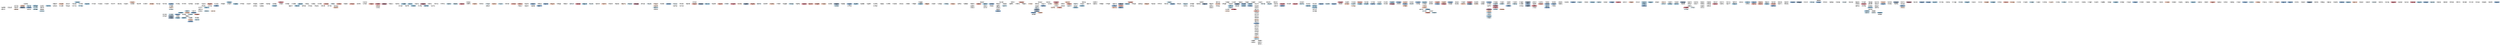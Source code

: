 digraph G {
	size=20
	1172598575257346049 [color="#F8F8F8" style=filled]
	1172830081221386246 [color="#4393C3" style=filled]
	1172620541330518016 [color="#F4A582" style=filled]
	1172598898285658113 [color="#4393C3" style=filled]
	1172609494121164801 [color="#B2172B" style=filled]
	1172600667111874560 [color="#F8F8F8" style=filled]
	1172626737836056578 [color="#F8F8F8" style=filled]
	1172617049488510976 [color="#F8F8F8" style=filled]
	1172649558385389568 [color="#F8F8F8" style=filled]
	1172598883383480321 [color="#F8F8F8" style=filled]
	1172603767205715968 [color="#F8F8F8" style=filled]
	1172599240599711744 [color="#F8F8F8" style=filled]
	1172624055108653056 [color="#D6604D" style=filled]
	1172599615016730624 [color="#F8F8F8" style=filled]
	1172598773152997376 [color="#F8F8F8" style=filled]
	1172612427533443072 [color="#B2172B" style=filled]
	1172645571477196800 [color="#F4A582" style=filled]
	1172599916411150338 [color="#F8F8F8" style=filled]
	1172602264994889729 [color="#F8F8F8" style=filled]
	1172636977302163456 [color="#D6604D" style=filled]
	1172650283832229888 [color="#92C5DF" style=filled]
	1172599948447289344 [color="#F8F8F8" style=filled]
	1172598990711480320 [color="#F8F8F8" style=filled]
	1172604489855053824 [color="#F8F8F8" style=filled]
	1172611041806540800 [color="#F8F8F8" style=filled]
	1172598885937815558 [color="#F8F8F8" style=filled]
	1172614985635303426 [color="#F8F8F8" style=filled]
	1172684038550589440 [color="#F8F8F8" style=filled]
	1172618785678921734 [color="#F8F8F8" style=filled]
	1172599512185094145 [color="#F8F8F8" style=filled]
	1172599709615177730 [color="#F8F8F8" style=filled]
	1172608140531159040 [color="#F8F8F8" style=filled]
	1172725252385689600 [color="#B2172B" style=filled]
	1172614335589474304 [color="#F8F8F8" style=filled]
	1172716401628311552 [color="#F8F8F8" style=filled]
	1172694437006176256 [color="#D6604D" style=filled]
	1172691628005314560 [color="#F8F8F8" style=filled]
	1172617131193708546 [color="#F8F8F8" style=filled]
	1172876683801579520 [color="#F8F8F8" style=filled]
	1172702687906807808 [color="#F8F8F8" style=filled]
	1172854654499205120 [color="#4393C3" style=filled]
	1172720288703885313 [color="#2166AC" style=filled]
	1173068680848138240 [color="#F4A582" style=filled]
	1172760754329718784 [color="#F8F8F8" style=filled]
	1172811986041802752 [color="#2166AC" style=filled]
	1172853277580496896 [color="#4393C3" style=filled]
	1172698526230487041 [color="#F8F8F8" style=filled]
	1172600025341399040 [color="#D6604D" style=filled]
	1172852065862922240 [color="#F4A582" style=filled]
	1172693428087353344 [color="#2166AC" style=filled]
	1172693798436188160 [color="#F8F8F8" style=filled]
	1172744581223342080 [color="#F8F8F8" style=filled]
	1172916224055029770 [color="#B2172B" style=filled]
	1173056415750975489 [color="#F8F8F8" style=filled]
	1172777833749520384 [color="#F8F8F8" style=filled]
	1172789772387045376 [color="#2166AC" style=filled]
	1172790302375055360 [color="#F8F8F8" style=filled]
	1172717963251609601 [color="#F8F8F8" style=filled]
	1172732438591594497 [color="#F8F8F8" style=filled]
	1172743073769480192 [color="#F8F8F8" style=filled]
	1172747546885857281 [color="#F8F8F8" style=filled]
	1172938136504193024 [color="#053061" style=filled]
	1173540425841311744 [color="#F8F8F8" style=filled]
	1173161531997118465 [color="#F8F8F8" style=filled]
	1172831293488467968 [color="#F8F8F8" style=filled]
	1172690867414392832 [color="#F8F8F8" style=filled]
	1172692308158029825 [color="#F8F8F8" style=filled]
	1172694066141597696 [color="#F8F8F8" style=filled]
	1172701688949403649 [color="#2166AC" style=filled]
	1172708108633874432 [color="#92C5DF" style=filled]
	1172714455874056193 [color="#F8F8F8" style=filled]
	1172720254767833088 [color="#4393C3" style=filled]
	1172722525400420352 [color="#92C5DF" style=filled]
	1172732897318625280 [color="#F8F8F8" style=filled]
	1172747750863253505 [color="#2166AC" style=filled]
	1172813707979710465 [color="#B2172B" style=filled]
	1172883977281187840 [color="#F8F8F8" style=filled]
	1172900683508592640 [color="#F4A582" style=filled]
	1172902778773082112 [color="#F8F8F8" style=filled]
	1173026884214546432 [color="#4393C3" style=filled]
	1173073238806663170 [color="#4393C3" style=filled]
	1173244207538065410 [color="#F8F8F8" style=filled]
	1172696707680751621 [color="#FDDBC7" style=filled]
	1172739736005500931 [color="#F8F8F8" style=filled]
	1172808512843345920 [color="#F8F8F8" style=filled]
	1172842117300805633 [color="#053061" style=filled]
	1172763626069004289 [color="#F8F8F8" style=filled]
	1172882815211495425 [color="#F8F8F8" style=filled]
	1172906328022507521 [color="#F8F8F8" style=filled]
	1172889185964953600 [color="#F8F8F8" style=filled]
	1172694327816065024 [color="#F8F8F8" style=filled]
	1172758804871700480 [color="#F8F8F8" style=filled]
	1172807457170763776 [color="#F8F8F8" style=filled]
	1172859500979617793 [color="#F8F8F8" style=filled]
	1172862797048438784 [color="#F8F8F8" style=filled]
	1172870819892072450 [color="#4393C3" style=filled]
	1172884952431640576 [color="#2166AC" style=filled]
	1172948353489018885 [color="#F4A582" style=filled]
	1172955241765068801 [color="#D1E5F0" style=filled]
	1172966961048903680 [color="#F8F8F8" style=filled]
	1172969960706052096 [color="#F8F8F8" style=filled]
	1172692698840649729 [color="#F8F8F8" style=filled]
	1172693174361309185 [color="#2166AC" style=filled]
	1172694147855261696 [color="#053061" style=filled]
	1172747744873779200 [color="#F8F8F8" style=filled]
	1172779441220673537 [color="#92C5DF" style=filled]
	1172788012511633408 [color="#2166AC" style=filled]
	1172791794544734208 [color="#F8F8F8" style=filled]
	1172856049356943361 [color="#F8F8F8" style=filled]
	1172870954504130565 [color="#F8F8F8" style=filled]
	1172887575880585217 [color="#D1E5F0" style=filled]
	1172953377472483329 [color="#F8F8F8" style=filled]
	1173055250653241346 [color="#F8F8F8" style=filled]
	1172706100669337600 [color="#F8F8F8" style=filled]
	1172793550586535936 [color="#F8F8F8" style=filled]
	1173518705277489152 [color="#F8F8F8" style=filled]
	1172722346664161280 [color="#F4A582" style=filled]
	1172808690216427520 [color="#F8F8F8" style=filled]
	1172820719765377024 [color="#053061" style=filled]
	1172790043297140737 [color="#F8F8F8" style=filled]
	1172693008774508544 [color="#67001F" style=filled]
	1172694618216910848 [color="#F8F8F8" style=filled]
	1172696383423483904 [color="#2166AC" style=filled]
	1172697301283983361 [color="#2166AC" style=filled]
	1172698406789074944 [color="#4393C3" style=filled]
	1172700774847143936 [color="#F8F8F8" style=filled]
	1172700865091620865 [color="#F8F8F8" style=filled]
	1172701116108353538 [color="#F8F8F8" style=filled]
	1172702103724351488 [color="#D1E5F0" style=filled]
	1172702935689519104 [color="#4393C3" style=filled]
	1172703672561786881 [color="#F8F8F8" style=filled]
	1172704377817182208 [color="#F8F8F8" style=filled]
	1172706396598652930 [color="#F4A582" style=filled]
	1172706749532581893 [color="#4393C3" style=filled]
	1172709240793780226 [color="#F8F8F8" style=filled]
	1172709961601884160 [color="#D6604D" style=filled]
	1172710078840856576 [color="#F4A582" style=filled]
	1172710128447102976 [color="#F8F8F8" style=filled]
	1172710253168750592 [color="#F8F8F8" style=filled]
	1172713088975552512 [color="#92C5DF" style=filled]
	1172713378340573184 [color="#F8F8F8" style=filled]
	1172713849277026305 [color="#F8F8F8" style=filled]
	1172716666641420289 [color="#FDDBC7" style=filled]
	1172719819671519233 [color="#F8F8F8" style=filled]
	1172722192993476610 [color="#92C5DF" style=filled]
	1172724127024713728 [color="#F8F8F8" style=filled]
	1172726038171807744 [color="#F8F8F8" style=filled]
	1172726970486013953 [color="#F8F8F8" style=filled]
	1172727008553574400 [color="#F8F8F8" style=filled]
	1172730685817098241 [color="#F8F8F8" style=filled]
	1172734295539994625 [color="#F8F8F8" style=filled]
	1172734482312355841 [color="#F8F8F8" style=filled]
	1172735129925627905 [color="#4393C3" style=filled]
	1172739709430358016 [color="#F8F8F8" style=filled]
	1172740168576618496 [color="#F8F8F8" style=filled]
	1172740207025823744 [color="#2166AC" style=filled]
	1172740280971345920 [color="#F8F8F8" style=filled]
	1172740346561945601 [color="#F8F8F8" style=filled]
	1172740452975431681 [color="#F8F8F8" style=filled]
	1172740656718057473 [color="#F8F8F8" style=filled]
	1172741317484564481 [color="#F4A582" style=filled]
	1172745612262952960 [color="#F8F8F8" style=filled]
	1172747368661434368 [color="#F8F8F8" style=filled]
	1172753651984736256 [color="#F8F8F8" style=filled]
	1172754756131020801 [color="#4393C3" style=filled]
	1172756829346115584 [color="#F8F8F8" style=filled]
	1172759085244006401 [color="#F8F8F8" style=filled]
	1172760683680870400 [color="#D6604D" style=filled]
	1172763630749638657 [color="#F8F8F8" style=filled]
	1172764479005720577 [color="#F8F8F8" style=filled]
	1172769529518145536 [color="#F8F8F8" style=filled]
	1172771148435615744 [color="#F8F8F8" style=filled]
	1172771794786426880 [color="#2166AC" style=filled]
	1172772130410442754 [color="#92C5DF" style=filled]
	1172772203496005633 [color="#F4A582" style=filled]
	1172774702856773636 [color="#F8F8F8" style=filled]
	1172775484720943104 [color="#F8F8F8" style=filled]
	1172782366466568193 [color="#FDDBC7" style=filled]
	1172783010351108097 [color="#2166AC" style=filled]
	1172785807503101953 [color="#2166AC" style=filled]
	1172791061749493761 [color="#F8F8F8" style=filled]
	1172793161535709184 [color="#F8F8F8" style=filled]
	1172793632190894082 [color="#053061" style=filled]
	1172796421482909696 [color="#F8F8F8" style=filled]
	1172799089345466368 [color="#F8F8F8" style=filled]
	1172805395657756672 [color="#F8F8F8" style=filled]
	1172812254862905344 [color="#F8F8F8" style=filled]
	1172814847492448256 [color="#2166AC" style=filled]
	1172834546322169856 [color="#4393C3" style=filled]
	1172838754647728134 [color="#F4A582" style=filled]
	1172846258018537472 [color="#F8F8F8" style=filled]
	1172852788906344449 [color="#F8F8F8" style=filled]
	1172854738339139584 [color="#D1E5F0" style=filled]
	1172854976491806723 [color="#F8F8F8" style=filled]
	1172864773173796865 [color="#F8F8F8" style=filled]
	1172865582229872640 [color="#B2172B" style=filled]
	1172866828915396609 [color="#F8F8F8" style=filled]
	1172866847764615168 [color="#F8F8F8" style=filled]
	1172870222719725569 [color="#B2172B" style=filled]
	1172875835164041218 [color="#4393C3" style=filled]
	1172884084223336448 [color="#2166AC" style=filled]
	1172888854241693696 [color="#92C5DF" style=filled]
	1172888905319886848 [color="#F8F8F8" style=filled]
	1172889936497958913 [color="#F8F8F8" style=filled]
	1172900919748395008 [color="#F8F8F8" style=filled]
	1172904749970014208 [color="#F8F8F8" style=filled]
	1172905461089259521 [color="#F8F8F8" style=filled]
	1172911807146708992 [color="#F8F8F8" style=filled]
	1172914287691653120 [color="#F8F8F8" style=filled]
	1172928398655741955 [color="#F8F8F8" style=filled]
	1172935123009974277 [color="#F8F8F8" style=filled]
	1172938648003604480 [color="#2166AC" style=filled]
	1172753200807587844 [color="#B2172B" style=filled]
	1172881139129888768 [color="#F8F8F8" style=filled]
	1172693496144248834 [color="#F8F8F8" style=filled]
	1172695354871033857 [color="#92C5DF" style=filled]
	1172791064312389632 [color="#F8F8F8" style=filled]
	1172799784391860224 [color="#2166AC" style=filled]
	1172885607649107968 [color="#F8F8F8" style=filled]
	1172670993778843652 [color="#053061" style=filled]
	1172822601305137152 [color="#4393C3" style=filled]
	1172977778695688193 [color="#F8F8F8" style=filled]
	1173321583424868353 [color="#F8F8F8" style=filled]
	1172629035903541249 [color="#F8F8F8" style=filled]
	1172705743159681024 [color="#F4A582" style=filled]
	1172697131527766017 [color="#F8F8F8" style=filled]
	1172709661734313985 [color="#F8F8F8" style=filled]
	1172712019079749632 [color="#F8F8F8" style=filled]
	1172731521389727745 [color="#4393C3" style=filled]
	1172721718445715457 [color="#F8F8F8" style=filled]
	1172743727334346752 [color="#F8F8F8" style=filled]
	1172777458485137409 [color="#F8F8F8" style=filled]
	1172917803701211140 [color="#F8F8F8" style=filled]
	1172896308870426626 [color="#F8F8F8" style=filled]
	1172810353765421057 [color="#F8F8F8" style=filled]
	1172818644222525440 [color="#F8F8F8" style=filled]
	1172869228724129792 [color="#F8F8F8" style=filled]
	1172882743492874240 [color="#F8F8F8" style=filled]
	1172938928908898310 [color="#F4A582" style=filled]
	1173947168106766342 [color="#F8F8F8" style=filled]
	1174312240176144384 [color="#F8F8F8" style=filled]
	1173278302297034752 [color="#2166AC" style=filled]
	1172708011426684933 [color="#F8F8F8" style=filled]
	1172927701272989702 [color="#F8F8F8" style=filled]
	1172696202447675393 [color="#F8F8F8" style=filled]
	1173351148880683008 [color="#F8F8F8" style=filled]
	1174101555311775745 [color="#F8F8F8" style=filled]
	1172831970012946433 [color="#F4A582" style=filled]
	1172612049366593541 [color="#F8F8F8" style=filled]
	1173069626969923584 [color="#FDDBC7" style=filled]
	1173073380905369601 [color="#F8F8F8" style=filled]
	1172787967234052096 [color="#F8F8F8" style=filled]
	1172606821611311104 [color="#F8F8F8" style=filled]
	1173150277022568448 [color="#F8F8F8" style=filled]
	1172891109292310529 [color="#2166AC" style=filled]
	1172693619385389057 [color="#2166AC" style=filled]
	1173002621877014528 [color="#F4A582" style=filled]
	1172694912342478848 [color="#F8F8F8" style=filled]
	1172720796789334016 [color="#053061" style=filled]
	1172630994580623362 [color="#4393C3" style=filled]
	1172710289566920707 [color="#F8F8F8" style=filled]
	1172756076976070656 [color="#4393C3" style=filled]
	1172882089026322433 [color="#F8F8F8" style=filled]
	1173270178303545344 [color="#F8F8F8" style=filled]
	1172974536301666304 [color="#F8F8F8" style=filled]
	1173721143401824256 [color="#F8F8F8" style=filled]
	1172901191476551681 [color="#92C5DF" style=filled]
	1172646631079960576 [color="#2166AC" style=filled]
	1173180424950034432 [color="#F8F8F8" style=filled]
	1172731468952625152 [color="#2166AC" style=filled]
	1172780174275792896 [color="#92C5DF" style=filled]
	1172735652468842496 [color="#F8F8F8" style=filled]
	1172770692409872385 [color="#F8F8F8" style=filled]
	1173245167735844865 [color="#D6604D" style=filled]
	1173874886562988032 [color="#F8F8F8" style=filled]
	1172672552293945344 [color="#4393C3" style=filled]
	1172606379183542273 [color="#D6604D" style=filled]
	1172696592865988609 [color="#F4A582" style=filled]
	1172719883622256642 [color="#F8F8F8" style=filled]
	1172700094010781697 [color="#F8F8F8" style=filled]
	1172713922161467393 [color="#F8F8F8" style=filled]
	1172837015835967488 [color="#2166AC" style=filled]
	1172948488134332416 [color="#F8F8F8" style=filled]
	1172660365613764608 [color="#92C5DF" style=filled]
	1172815815307141124 [color="#F8F8F8" style=filled]
	1172599636822908928 [color="#D6604D" style=filled]
	1172737678762106881 [color="#F8F8F8" style=filled]
	1172840989662285824 [color="#F8F8F8" style=filled]
	1172850106883870720 [color="#F8F8F8" style=filled]
	1172875806088945664 [color="#4393C3" style=filled]
	1172749919133716480 [color="#F8F8F8" style=filled]
	1173184047201341441 [color="#92C5DF" style=filled]
	1172729154048888832 [color="#D6604D" style=filled]
	1172841636642086912 [color="#F8F8F8" style=filled]
	1172716905246941184 [color="#2166AC" style=filled]
	1172722293249888256 [color="#F8F8F8" style=filled]
	1172693664407195648 [color="#2166AC" style=filled]
	1172792138683301888 [color="#F4A582" style=filled]
	1172887097935630336 [color="#F8F8F8" style=filled]
	1172798154963660800 [color="#F8F8F8" style=filled]
	1172839478811123714 [color="#D1E5F0" style=filled]
	1172867400804503557 [color="#B2172B" style=filled]
	1172898306537619458 [color="#4393C3" style=filled]
	1172983277663244288 [color="#D1E5F0" style=filled]
	1172738552104456192 [color="#F8F8F8" style=filled]
	1172740506109001728 [color="#F4A582" style=filled]
	1172789196647469057 [color="#F8F8F8" style=filled]
	1172925624358301696 [color="#F8F8F8" style=filled]
	1172953957578100736 [color="#FDDBC7" style=filled]
	1172979176569233414 [color="#92C5DF" style=filled]
	1173049761928306693 [color="#67001F" style=filled]
	1173892700317331456 [color="#F8F8F8" style=filled]
	1172743769667624961 [color="#D1E5F0" style=filled]
	1172917735866503169 [color="#FDDBC7" style=filled]
	1172742625134297088 [color="#F8F8F8" style=filled]
	1172691310492282880 [color="#2166AC" style=filled]
	1172707868891631616 [color="#D1E5F0" style=filled]
	1172924078304481280 [color="#F8F8F8" style=filled]
	1172835948507344896 [color="#F8F8F8" style=filled]
	1172728455256887296 [color="#D6604D" style=filled]
	1172891782427938817 [color="#053061" style=filled]
	1172938787611168770 [color="#4393C3" style=filled]
	1172750333073928192 [color="#F8F8F8" style=filled]
	1172768158308012032 [color="#D6604D" style=filled]
	1172709444398002177 [color="#D1E5F0" style=filled]
	1172710106380820480 [color="#B2172B" style=filled]
	1172726208024461313 [color="#FDDBC7" style=filled]
	1172825396296990720 [color="#053061" style=filled]
	1172903033832923136 [color="#D6604D" style=filled]
	1172955002027028481 [color="#D1E5F0" style=filled]
	1173115895000064000 [color="#F8F8F8" style=filled]
	1172705420324069376 [color="#F4A582" style=filled]
	1172710195849519104 [color="#F8F8F8" style=filled]
	1172752365562339329 [color="#F8F8F8" style=filled]
	1172934501086818305 [color="#92C5DF" style=filled]
	1172935853947129856 [color="#F8F8F8" style=filled]
	1173026336480346113 [color="#B2172B" style=filled]
	1173256501152141312 [color="#D6604D" style=filled]
	1173340883455889408 [color="#D6604D" style=filled]
	1172803728535183361 [color="#F4A582" style=filled]
	1172880830521384961 [color="#F8F8F8" style=filled]
	1173006603316080640 [color="#053061" style=filled]
	1172695233433202688 [color="#F8F8F8" style=filled]
	1172764615882825728 [color="#2166AC" style=filled]
	1172953579432402944 [color="#4393C3" style=filled]
	1173538987505532928 [color="#F8F8F8" style=filled]
	1172954292258582528 [color="#92C5DF" style=filled]
	1173086563686858752 [color="#F8F8F8" style=filled]
	1173525490725990400 [color="#F8F8F8" style=filled]
	1173525076316217344 [color="#F8F8F8" style=filled]
	1172948878750040066 [color="#D6604D" style=filled]
	1172854954899443714 [color="#92C5DF" style=filled]
	1172893141046743041 [color="#4393C3" style=filled]
	1172960827697061888 [color="#D6604D" style=filled]
	1172883271463710720 [color="#F8F8F8" style=filled]
	1173149866920333313 [color="#F8F8F8" style=filled]
	1172998796764229632 [color="#F8F8F8" style=filled]
	1172601116611272704 [color="#F8F8F8" style=filled]
	1173091826481287168 [color="#B2172B" style=filled]
	1172805056824893442 [color="#053061" style=filled]
	1172690961027215360 [color="#D1E5F0" style=filled]
	1173293766855274496 [color="#92C5DF" style=filled]
	1172620886798680064 [color="#F8F8F8" style=filled]
	1172988560615649280 [color="#F8F8F8" style=filled]
	1172656685220937728 [color="#F8F8F8" style=filled]
	1172878612921499651 [color="#F8F8F8" style=filled]
	1172786450632306688 [color="#F8F8F8" style=filled]
	1172871601290919938 [color="#F8F8F8" style=filled]
	1172746858416025600 [color="#F8F8F8" style=filled]
	1173005118167486466 [color="#F8F8F8" style=filled]
	1173122140393988096 [color="#F8F8F8" style=filled]
	1172749239656439814 [color="#F8F8F8" style=filled]
	1172928466976694272 [color="#4393C3" style=filled]
	1172936958236135429 [color="#F4A582" style=filled]
	1173003773251379201 [color="#F8F8F8" style=filled]
	1173162434368036864 [color="#F8F8F8" style=filled]
	1172791193941528576 [color="#92C5DF" style=filled]
	1172892630180683776 [color="#F4A582" style=filled]
	1173238420090630146 [color="#F8F8F8" style=filled]
	1173345969452269569 [color="#F8F8F8" style=filled]
	1173471727864700928 [color="#D6604D" style=filled]
	1173006708500811776 [color="#F8F8F8" style=filled]
	1172616278109868032 [color="#F8F8F8" style=filled]
	1172700657637347328 [color="#F4A582" style=filled]
	1172961266773692417 [color="#2166AC" style=filled]
	1172630051759763458 [color="#F8F8F8" style=filled]
	1172855824059944960 [color="#F8F8F8" style=filled]
	1172780970459697153 [color="#F8F8F8" style=filled]
	1172914575605256193 [color="#F8F8F8" style=filled]
	1172711803773571073 [color="#FDDBC7" style=filled]
	1172599761624621058 [color="#F8F8F8" style=filled]
	1172726665417330688 [color="#F8F8F8" style=filled]
	1172711464672669696 [color="#67001F" style=filled]
	1172725125227122688 [color="#F8F8F8" style=filled]
	1172789782772162561 [color="#F8F8F8" style=filled]
	1172700774209482752 [color="#F8F8F8" style=filled]
	1172693351403048961 [color="#92C5DF" style=filled]
	1172699354622095360 [color="#92C5DF" style=filled]
	1172701639746215937 [color="#B2172B" style=filled]
	1172703109249949706 [color="#F8F8F8" style=filled]
	1172708605059112961 [color="#F4A582" style=filled]
	1172773060941758464 [color="#F8F8F8" style=filled]
	1172701075125633024 [color="#D1E5F0" style=filled]
	1172692678061903872 [color="#F4A582" style=filled]
	1172701873138102272 [color="#92C5DF" style=filled]
	1172698790173822982 [color="#F8F8F8" style=filled]
	1172717841109389314 [color="#D6604D" style=filled]
	1172610223397318657 [color="#F8F8F8" style=filled]
	1172916727249887232 [color="#F8F8F8" style=filled]
	1173027815475818503 [color="#D6604D" style=filled]
	1172707952005963776 [color="#D1E5F0" style=filled]
	1172750917592113152 [color="#D6604D" style=filled]
	1173120462395625472 [color="#F8F8F8" style=filled]
	1173240146176684038 [color="#D6604D" style=filled]
	1173257228477820934 [color="#F8F8F8" style=filled]
	1173787774169862147 [color="#F8F8F8" style=filled]
	1174416550838841344 [color="#D6604D" style=filled]
	1172827449152954370 [color="#B2172B" style=filled]
	1173049537025466370 [color="#67001F" style=filled]
	1172840654826868737 [color="#F8F8F8" style=filled]
	1172857327810203648 [color="#F8F8F8" style=filled]
	1172700157659553793 [color="#4393C3" style=filled]
	1172765017776828417 [color="#4393C3" style=filled]
	1172613238871273472 [color="#F8F8F8" style=filled]
	1172949604683399168 [color="#F8F8F8" style=filled]
	1172882507299049479 [color="#F8F8F8" style=filled]
	1172696745337413633 [color="#F8F8F8" style=filled]
	1172698648443932678 [color="#F8F8F8" style=filled]
	1172818046806888448 [color="#F8F8F8" style=filled]
	1173020170455003137 [color="#F8F8F8" style=filled]
	1172721598790389760 [color="#F8F8F8" style=filled]
	1173332975783677954 [color="#4393C3" style=filled]
	1172762894758363136 [color="#F8F8F8" style=filled]
	1172799154118172673 [color="#2166AC" style=filled]
	1172765687980482560 [color="#F8F8F8" style=filled]
	1173525713590390785 [color="#F8F8F8" style=filled]
	1172721982900723712 [color="#F8F8F8" style=filled]
	1172799593601519616 [color="#FDDBC7" style=filled]
	1172985215444082688 [color="#F8F8F8" style=filled]
	1172703228703600640 [color="#F8F8F8" style=filled]
	1173192410953744384 [color="#92C5DF" style=filled]
	1172599961608785920 [color="#F8F8F8" style=filled]
	1172776080811466752 [color="#F8F8F8" style=filled]
	1172782595307900928 [color="#2166AC" style=filled]
	1173085044208013313 [color="#F8F8F8" style=filled]
	1173333588089217024 [color="#F8F8F8" style=filled]
	1172907327420293132 [color="#F8F8F8" style=filled]
	1172687660332331008 [color="#053061" style=filled]
	1172815342265085952 [color="#2166AC" style=filled]
	1172697587671097344 [color="#D1E5F0" style=filled]
	1172772129839861760 [color="#F8F8F8" style=filled]
	1173459647782707200 [color="#F8F8F8" style=filled]
	1173573223344168960 [color="#F8F8F8" style=filled]
	1172879445759352834 [color="#F8F8F8" style=filled]
	1172707182095360003 [color="#F8F8F8" style=filled]
	1172942805892816897 [color="#F8F8F8" style=filled]
	1173026738940588032 [color="#F8F8F8" style=filled]
	1173092125119938560 [color="#F8F8F8" style=filled]
	1172601800467369984 [color="#F8F8F8" style=filled]
	1172715599987761155 [color="#4393C3" style=filled]
	1172824365186113541 [color="#D1E5F0" style=filled]
	1173359191358152705 [color="#F8F8F8" style=filled]
	1172685903896174592 [color="#F8F8F8" style=filled]
	1173559336158859264 [color="#2166AC" style=filled]
	1172775240201637889 [color="#F8F8F8" style=filled]
	1172857572912783360 [color="#FDDBC7" style=filled]
	1172883689732263936 [color="#F8F8F8" style=filled]
	1172600010388561920 [color="#F8F8F8" style=filled]
	1173526121524224000 [color="#4393C3" style=filled]
	1172619568818212864 [color="#4393C3" style=filled]
	1172735899920023558 [color="#F8F8F8" style=filled]
	1172929270643138560 [color="#F8F8F8" style=filled]
	1172942165854629888 [color="#F8F8F8" style=filled]
	1172812943098109953 [color="#F8F8F8" style=filled]
	1172819891474305025 [color="#F8F8F8" style=filled]
	1172724139917864961 [color="#F8F8F8" style=filled]
	1173006762674458624 [color="#92C5DF" style=filled]
	1172708326011858945 [color="#4393C3" style=filled]
	1172709458138451969 [color="#2166AC" style=filled]
	1172709365058424833 [color="#F8F8F8" style=filled]
	1173051402953863168 [color="#4393C3" style=filled]
	1172600398097604608 [color="#F8F8F8" style=filled]
	1172696398841561088 [color="#D6604D" style=filled]
	1172752337649061890 [color="#4393C3" style=filled]
	1172958789932371973 [color="#2166AC" style=filled]
	1172690584202600450 [color="#D1E5F0" style=filled]
	1172705243022278656 [color="#F8F8F8" style=filled]
	1172617381958623232 [color="#F8F8F8" style=filled]
	1172960984601899010 [color="#F8F8F8" style=filled]
	1172631724993536005 [color="#F8F8F8" style=filled]
	1172880350504087553 [color="#F8F8F8" style=filled]
	1172705533712728064 [color="#053061" style=filled]
	1172869938257825792 [color="#F8F8F8" style=filled]
	1172602923328724994 [color="#92C5DF" style=filled]
	1172789319272206337 [color="#F8F8F8" style=filled]
	1172832368740196352 [color="#F8F8F8" style=filled]
	1172870624743702529 [color="#B2172B" style=filled]
	1172740343793618944 [color="#F8F8F8" style=filled]
	1172818068210237440 [color="#B2172B" style=filled]
	1172938314401402885 [color="#92C5DF" style=filled]
	1175221761023066112 [color="#F8F8F8" style=filled]
	1172610417522167808 [color="#F8F8F8" style=filled]
	1173027031711473669 [color="#F8F8F8" style=filled]
	1172833439524868098 [color="#F8F8F8" style=filled]
	1172976238983561216 [color="#4393C3" style=filled]
	1172977080298065922 [color="#D6604D" style=filled]
	1172864770485248001 [color="#F8F8F8" style=filled]
	1172599881636208640 [color="#F8F8F8" style=filled]
	1172833502754234368 [color="#2166AC" style=filled]
	1172706778339057667 [color="#2166AC" style=filled]
	1172604000472055809 [color="#2166AC" style=filled]
	1173525134080126977 [color="#F8F8F8" style=filled]
	1172907622233792512 [color="#F8F8F8" style=filled]
	1174690697531863042 [color="#4393C3" style=filled]
	1172925919268364288 [color="#F8F8F8" style=filled]
	1172818330585055232 [color="#F8F8F8" style=filled]
	1172863326340177920 [color="#2166AC" style=filled]
	1172877034588168192 [color="#2166AC" style=filled]
	1172893098667589634 [color="#B2172B" style=filled]
	1172893811535568897 [color="#F8F8F8" style=filled]
	1172936734738460673 [color="#F8F8F8" style=filled]
	1174457496817111046 [color="#F4A582" style=filled]
	1172715830808678401 [color="#92C5DF" style=filled]
	1172838930846289920 [color="#F8F8F8" style=filled]
	1173182400093925376 [color="#4393C3" style=filled]
	1172725732646080512 [color="#2166AC" style=filled]
	1172733384264519680 [color="#92C5DF" style=filled]
	1172735715651702784 [color="#2166AC" style=filled]
	1172739483487232001 [color="#F8F8F8" style=filled]
	1173311207538745344 [color="#F4A582" style=filled]
	1172725673024204800 [color="#92C5DF" style=filled]
	1172902534454894592 [color="#F8F8F8" style=filled]
	1176174562578522115 [color="#4393C3" style=filled]
	1172901761599733761 [color="#F8F8F8" style=filled]
	1176162559772307456 [color="#4393C3" style=filled]
	1172778669271437312 [color="#F8F8F8" style=filled]
	1173749851680595968 [color="#F8F8F8" style=filled]
	1172716733955657733 [color="#4393C3" style=filled]
	1172729788793937920 [color="#4393C3" style=filled]
	1172735797990002688 [color="#2166AC" style=filled]
	1172742852834713600 [color="#4393C3" style=filled]
	1172897861006254080 [color="#F8F8F8" style=filled]
	1172719731704569856 [color="#67001F" style=filled]
	1172639336837320706 [color="#F8F8F8" style=filled]
	1173022719543300096 [color="#F8F8F8" style=filled]
	1172764222247383040 [color="#F8F8F8" style=filled]
	1172652709696221187 [color="#F8F8F8" style=filled]
	1173238640979447809 [color="#F8F8F8" style=filled]
	1172641431732850688 [color="#F8F8F8" style=filled]
	1175233837133180933 [color="#4393C3" style=filled]
	1172738107885703170 [color="#F8F8F8" style=filled]
	1173270530121699333 [color="#FDDBC7" style=filled]
	1172618937235845122 [color="#F8F8F8" style=filled]
	1172772376519557120 [color="#4393C3" style=filled]
	1172765663435382785 [color="#F8F8F8" style=filled]
	1173238701532618753 [color="#F8F8F8" style=filled]
	1172681998252564486 [color="#F8F8F8" style=filled]
	1172886126413012992 [color="#D1E5F0" style=filled]
	1172840709998764032 [color="#F8F8F8" style=filled]
	1172602496289824769 [color="#F8F8F8" style=filled]
	1172698181408382977 [color="#F8F8F8" style=filled]
	1172867404407476225 [color="#F8F8F8" style=filled]
	1172844509534859267 [color="#F4A582" style=filled]
	1172840707847012357 [color="#92C5DF" style=filled]
	1172600109122478080 [color="#F8F8F8" style=filled]
	1172878506277122048 [color="#4393C3" style=filled]
	1172608694128906243 [color="#67001F" style=filled]
	1172766348943904768 [color="#FDDBC7" style=filled]
	1172727231652814848 [color="#D6604D" style=filled]
	1172984453532045312 [color="#F4A582" style=filled]
	1172833860557709312 [color="#92C5DF" style=filled]
	1173663755600662528 [color="#92C5DF" style=filled]
	1172885595028369409 [color="#2166AC" style=filled]
	1172872004183175168 [color="#F8F8F8" style=filled]
	1172714940332793857 [color="#F8F8F8" style=filled]
	1172886450355896329 [color="#4393C3" style=filled]
	1173766581337448448 [color="#FDDBC7" style=filled]
	1172834028174675968 [color="#2166AC" style=filled]
	1172600357425487874 [color="#D1E5F0" style=filled]
	1172601142473191424 [color="#053061" style=filled]
	1173525330994352128 [color="#F8F8F8" style=filled]
	1172731211892105216 [color="#F8F8F8" style=filled]
	1172777770826567680 [color="#B2172B" style=filled]
	1173526277309042688 [color="#F8F8F8" style=filled]
	1172713958912024576 [color="#FDDBC7" style=filled]
	1172867633235939333 [color="#F8F8F8" style=filled]
	1172890152206819330 [color="#F8F8F8" style=filled]
	1172875355004243973 [color="#F8F8F8" style=filled]
	1172955688743645186 [color="#053061" style=filled]
	1172739474050011136 [color="#4393C3" style=filled]
	1173032050934321152 [color="#2166AC" style=filled]
	1172907912697716737 [color="#F8F8F8" style=filled]
	1172625355544440837 [color="#F8F8F8" style=filled]
	1172858864728977408 [color="#92C5DF" style=filled]
	1172601945112154112 [color="#053061" style=filled]
	1172726877548666880 [color="#FDDBC7" style=filled]
	1172604560302411776 [color="#F8F8F8" style=filled]
	1172959818333720578 [color="#F8F8F8" style=filled]
	1172773030885543936 [color="#B2172B" style=filled]
	1172789792465137664 [color="#D1E5F0" style=filled]
	1172839679575625728 [color="#B2172B" style=filled]
	1173054215964516356 [color="#2166AC" style=filled]
	1172698324106960898 [color="#4393C3" style=filled]
	1172611083661717504 [color="#B2172B" style=filled]
	1172603290477109250 [color="#F8F8F8" style=filled]
	1172890559385616384 [color="#FDDBC7" style=filled]
	1173306867226959874 [color="#F4A582" style=filled]
	1173719042596704256 [color="#F8F8F8" style=filled]
	1172602173261139968 [color="#2166AC" style=filled]
	1172776563810549760 [color="#F4A582" style=filled]
	1172898084566814722 [color="#F8F8F8" style=filled]
	1172732278402715648 [color="#FDDBC7" style=filled]
	1172646419632508928 [color="#F8F8F8" style=filled]
	1172602391319011328 [color="#F8F8F8" style=filled]
	1172797067145728005 [color="#D1E5F0" style=filled]
	1172740218002145283 [color="#4393C3" style=filled]
	1172613201017524224 [color="#F8F8F8" style=filled]
	1172715372530806785 [color="#F8F8F8" style=filled]
	1172841043122802689 [color="#F8F8F8" style=filled]
	1172613096051007489 [color="#67001F" style=filled]
	1172815927097864192 [color="#92C5DF" style=filled]
	1172775506170843136 [color="#F4A582" style=filled]
	1173767065179607040 [color="#D1E5F0" style=filled]
	1172605963808989184 [color="#92C5DF" style=filled]
	1172714350391496704 [color="#F8F8F8" style=filled]
	1173027048220086272 [color="#F8F8F8" style=filled]
	1173091923243913218 [color="#92C5DF" style=filled]
	1173678004188450817 [color="#FDDBC7" style=filled]
	1172602662455562240 [color="#F8F8F8" style=filled]
	1173442737577873411 [color="#F8F8F8" style=filled]
	1172886721584873472 [color="#F4A582" style=filled]
	1173526465947820032 [color="#4393C3" style=filled]
	1173526755845562368 [color="#F8F8F8" style=filled]
	1173526840906080256 [color="#D1E5F0" style=filled]
	1173526872979910656 [color="#4393C3" style=filled]
	1172615293304233984 [color="#F4A582" style=filled]
	1173749324787773440 [color="#F8F8F8" style=filled]
	1172608438645481473 [color="#D6604D" style=filled]
	1172655371250540544 [color="#F8F8F8" style=filled]
	1173526628070281216 [color="#92C5DF" style=filled]
	1172610130250063874 [color="#4393C3" style=filled]
	1172858113885638656 [color="#F4A582" style=filled]
	1172893195505668096 [color="#2166AC" style=filled]
	1172615551316889600 [color="#92C5DF" style=filled]
	1172937047151120384 [color="#F8F8F8" style=filled]
	1172937096291635200 [color="#4393C3" style=filled]
	1173751069735706625 [color="#F8F8F8" style=filled]
	1173531209906962432 [color="#F8F8F8" style=filled]
	1172611531793752065 [color="#F8F8F8" style=filled]
	1172620780787703815 [color="#F8F8F8" style=filled]
	1172615957514248192 [color="#D1E5F0" style=filled]
	1172947416129183761 [color="#F8F8F8" style=filled]
	1172879182373646342 [color="#92C5DF" style=filled]
	1172698289377927168 [color="#2166AC" style=filled]
	1172648991143555073 [color="#F8F8F8" style=filled]
	1172847818568019970 [color="#92C5DF" style=filled]
	1172959440330342400 [color="#D6604D" style=filled]
	1172948486280470529 [color="#053061" style=filled]
	1172750236693012480 [color="#2166AC" style=filled]
	1172714389591343104 [color="#F8F8F8" style=filled]
	1172644691571040257 [color="#F8F8F8" style=filled]
	1172617357640065024 [color="#4393C3" style=filled]
	1172984111419600899 [color="#D1E5F0" style=filled]
	1172983731969298432 [color="#F8F8F8" style=filled]
	1172991612156354560 [color="#D6604D" style=filled]
	1172992374223659008 [color="#92C5DF" style=filled]
	1172617695336026112 [color="#D1E5F0" style=filled]
	1174291232874328064 [color="#053061" style=filled]
	1172947474916360192 [color="#F8F8F8" style=filled]
	1172649359583768576 [color="#F8F8F8" style=filled]
	1172645434956795905 [color="#F8F8F8" style=filled]
	1173072365346885633 [color="#4393C3" style=filled]
	1172650509037010944 [color="#4393C3" style=filled]
	1172863615633956870 [color="#F8F8F8" style=filled]
	1172946514005635074 [color="#F8F8F8" style=filled]
	1172655218993115136 [color="#FDDBC7" style=filled]
	1172884801440768000 [color="#F4A582" style=filled]
	1172655426074304513 [color="#F8F8F8" style=filled]
	1172886907082219520 [color="#2166AC" style=filled]
	1172985547737812993 [color="#92C5DF" style=filled]
	1172677091738959873 [color="#2166AC" style=filled]
	1172677533776654336 [color="#F8F8F8" style=filled]
	1172678101471518725 [color="#F8F8F8" style=filled]
	1172679441065107461 [color="#F8F8F8" style=filled]
	1172679809299824645 [color="#F8F8F8" style=filled]
	1172726804089626630 [color="#F8F8F8" style=filled]
	1172753562935398400 [color="#F8F8F8" style=filled]
	1172757672594214912 [color="#F8F8F8" style=filled]
	1172793938845097984 [color="#F4A582" style=filled]
	1172851684877488128 [color="#92C5DF" style=filled]
	1172948552533729280 [color="#F8F8F8" style=filled]
	1172852873266368512 [color="#F8F8F8" style=filled]
	1172853262715740162 [color="#F8F8F8" style=filled]
	1172855108742320128 [color="#F8F8F8" style=filled]
	1172966915750486016 [color="#F8F8F8" style=filled]
	1172598575257346049 -> 1172830081221386246
	1172598575257346049 -> 1172620541330518016
	1172598575257346049 -> 1172598898285658113
	1172598575257346049 -> 1172609494121164801
	1172598575257346049 -> 1172600667111874560
	1172598575257346049 -> 1172626737836056578
	1172598575257346049 -> 1172617049488510976
	1172598575257346049 -> 1172649558385389568
	1172598575257346049 -> 1172598883383480321
	1172598575257346049 -> 1172603767205715968
	1172598575257346049 -> 1172599240599711744
	1172598575257346049 -> 1172624055108653056
	1172598575257346049 -> 1172599615016730624
	1172598575257346049 -> 1172598773152997376
	1172598575257346049 -> 1172612427533443072
	1172598575257346049 -> 1172645571477196800
	1172598575257346049 -> 1172599916411150338
	1172598575257346049 -> 1172602264994889729
	1172598575257346049 -> 1172636977302163456
	1172598575257346049 -> 1172650283832229888
	1172598575257346049 -> 1172599948447289344
	1172598575257346049 -> 1172598990711480320
	1172598575257346049 -> 1172604489855053824
	1172598575257346049 -> 1172611041806540800
	1172598575257346049 -> 1172598885937815558
	1172598575257346049 -> 1172614985635303426
	1172598575257346049 -> 1172684038550589440
	1172598575257346049 -> 1172618785678921734
	1172598575257346049 -> 1172599512185094145
	1172598575257346049 -> 1172599709615177730
	1172598575257346049 -> 1172608140531159040
	1172598575257346049 -> 1172725252385689600
	1172598575257346049 -> 1172614335589474304
	1172598575257346049 -> 1172716401628311552
	1172598575257346049 -> 1172694437006176256
	1172598575257346049 -> 1172691628005314560
	1172598575257346049 -> 1172617131193708546
	1172598575257346049 -> 1172876683801579520
	1172598575257346049 -> 1172702687906807808
	1172598575257346049 -> 1172854654499205120
	1172598575257346049 -> 1172720288703885313
	1172598575257346049 -> 1173068680848138240
	1172598575257346049 -> 1172760754329718784
	1172598575257346049 -> 1172811986041802752
	1172598575257346049 -> 1172853277580496896
	1172598575257346049 -> 1172698526230487041
	1172598575257346049 -> 1172600025341399040
	1172598575257346049 -> 1172852065862922240
	1172598575257346049 -> 1172693428087353344
	1172598575257346049 -> 1172693798436188160
	1172598575257346049 -> 1172744581223342080
	1172598575257346049 -> 1172916224055029770
	1172598575257346049 -> 1173056415750975489
	1172598575257346049 -> 1172777833749520384
	1172598575257346049 -> 1172789772387045376
	1172598575257346049 -> 1172790302375055360
	1172598575257346049 -> 1172717963251609601
	1172598575257346049 -> 1172732438591594497
	1172598575257346049 -> 1172743073769480192
	1172598575257346049 -> 1172747546885857281
	1172598575257346049 -> 1172938136504193024
	1172598575257346049 -> 1173540425841311744
	1172598575257346049 -> 1173161531997118465
	1172598575257346049 -> 1172831293488467968
	1172598575257346049 -> 1172690867414392832
	1172598575257346049 -> 1172692308158029825
	1172598575257346049 -> 1172694066141597696
	1172598575257346049 -> 1172701688949403649
	1172598575257346049 -> 1172708108633874432
	1172598575257346049 -> 1172714455874056193
	1172598575257346049 -> 1172720254767833088
	1172598575257346049 -> 1172722525400420352
	1172598575257346049 -> 1172732897318625280
	1172598575257346049 -> 1172747750863253505
	1172598575257346049 -> 1172813707979710465
	1172598575257346049 -> 1172883977281187840
	1172598575257346049 -> 1172900683508592640
	1172598575257346049 -> 1172902778773082112
	1172598575257346049 -> 1173026884214546432
	1172598575257346049 -> 1173073238806663170
	1172598575257346049 -> 1173244207538065410
	1172598575257346049 -> 1172696707680751621
	1172598575257346049 -> 1172739736005500931
	1172598575257346049 -> 1172808512843345920
	1172598575257346049 -> 1172842117300805633
	1172598575257346049 -> 1172763626069004289
	1172598575257346049 -> 1172882815211495425
	1172598575257346049 -> 1172906328022507521
	1172598575257346049 -> 1172889185964953600
	1172598575257346049 -> 1172694327816065024
	1172598575257346049 -> 1172758804871700480
	1172598575257346049 -> 1172807457170763776
	1172598575257346049 -> 1172859500979617793
	1172598575257346049 -> 1172862797048438784
	1172598575257346049 -> 1172870819892072450
	1172598575257346049 -> 1172884952431640576
	1172598575257346049 -> 1172948353489018885
	1172598575257346049 -> 1172955241765068801
	1172598575257346049 -> 1172966961048903680
	1172598575257346049 -> 1172969960706052096
	1172598575257346049 -> 1172692698840649729
	1172598575257346049 -> 1172693174361309185
	1172598575257346049 -> 1172694147855261696
	1172598575257346049 -> 1172747744873779200
	1172598575257346049 -> 1172779441220673537
	1172598575257346049 -> 1172788012511633408
	1172598575257346049 -> 1172791794544734208
	1172598575257346049 -> 1172856049356943361
	1172598575257346049 -> 1172870954504130565
	1172598575257346049 -> 1172887575880585217
	1172598575257346049 -> 1172953377472483329
	1172598575257346049 -> 1173055250653241346
	1172598575257346049 -> 1172706100669337600
	1172598575257346049 -> 1172793550586535936
	1172598575257346049 -> 1173518705277489152
	1172598575257346049 -> 1172722346664161280
	1172598575257346049 -> 1172808690216427520
	1172598575257346049 -> 1172820719765377024
	1172598575257346049 -> 1172790043297140737
	1172598575257346049 -> 1172693008774508544
	1172598575257346049 -> 1172694618216910848
	1172598575257346049 -> 1172696383423483904
	1172598575257346049 -> 1172697301283983361
	1172598575257346049 -> 1172698406789074944
	1172598575257346049 -> 1172700774847143936
	1172598575257346049 -> 1172700865091620865
	1172598575257346049 -> 1172701116108353538
	1172598575257346049 -> 1172702103724351488
	1172598575257346049 -> 1172702935689519104
	1172598575257346049 -> 1172703672561786881
	1172598575257346049 -> 1172704377817182208
	1172598575257346049 -> 1172706396598652930
	1172598575257346049 -> 1172706749532581893
	1172598575257346049 -> 1172709240793780226
	1172598575257346049 -> 1172709961601884160
	1172598575257346049 -> 1172710078840856576
	1172598575257346049 -> 1172710128447102976
	1172598575257346049 -> 1172710253168750592
	1172598575257346049 -> 1172713088975552512
	1172598575257346049 -> 1172713378340573184
	1172598575257346049 -> 1172713849277026305
	1172598575257346049 -> 1172716666641420289
	1172598575257346049 -> 1172719819671519233
	1172598575257346049 -> 1172722192993476610
	1172598575257346049 -> 1172724127024713728
	1172598575257346049 -> 1172726038171807744
	1172598575257346049 -> 1172726970486013953
	1172598575257346049 -> 1172727008553574400
	1172598575257346049 -> 1172730685817098241
	1172598575257346049 -> 1172734295539994625
	1172598575257346049 -> 1172734482312355841
	1172598575257346049 -> 1172735129925627905
	1172598575257346049 -> 1172739709430358016
	1172598575257346049 -> 1172740168576618496
	1172598575257346049 -> 1172740207025823744
	1172598575257346049 -> 1172740280971345920
	1172598575257346049 -> 1172740346561945601
	1172598575257346049 -> 1172740452975431681
	1172598575257346049 -> 1172740656718057473
	1172598575257346049 -> 1172741317484564481
	1172598575257346049 -> 1172745612262952960
	1172598575257346049 -> 1172747368661434368
	1172598575257346049 -> 1172753651984736256
	1172598575257346049 -> 1172754756131020801
	1172598575257346049 -> 1172756829346115584
	1172598575257346049 -> 1172759085244006401
	1172598575257346049 -> 1172760683680870400
	1172598575257346049 -> 1172763630749638657
	1172598575257346049 -> 1172764479005720577
	1172598575257346049 -> 1172769529518145536
	1172598575257346049 -> 1172771148435615744
	1172598575257346049 -> 1172771794786426880
	1172598575257346049 -> 1172772130410442754
	1172598575257346049 -> 1172772203496005633
	1172598575257346049 -> 1172774702856773636
	1172598575257346049 -> 1172775484720943104
	1172598575257346049 -> 1172782366466568193
	1172598575257346049 -> 1172783010351108097
	1172598575257346049 -> 1172785807503101953
	1172598575257346049 -> 1172791061749493761
	1172598575257346049 -> 1172793161535709184
	1172598575257346049 -> 1172793632190894082
	1172598575257346049 -> 1172796421482909696
	1172598575257346049 -> 1172799089345466368
	1172598575257346049 -> 1172805395657756672
	1172598575257346049 -> 1172812254862905344
	1172598575257346049 -> 1172814847492448256
	1172598575257346049 -> 1172834546322169856
	1172598575257346049 -> 1172838754647728134
	1172598575257346049 -> 1172846258018537472
	1172598575257346049 -> 1172852788906344449
	1172598575257346049 -> 1172854738339139584
	1172598575257346049 -> 1172854976491806723
	1172598575257346049 -> 1172864773173796865
	1172598575257346049 -> 1172865582229872640
	1172598575257346049 -> 1172866828915396609
	1172598575257346049 -> 1172866847764615168
	1172598575257346049 -> 1172870222719725569
	1172598575257346049 -> 1172875835164041218
	1172598575257346049 -> 1172884084223336448
	1172598575257346049 -> 1172888854241693696
	1172598575257346049 -> 1172888905319886848
	1172598575257346049 -> 1172889936497958913
	1172598575257346049 -> 1172900919748395008
	1172598575257346049 -> 1172904749970014208
	1172598575257346049 -> 1172905461089259521
	1172598575257346049 -> 1172911807146708992
	1172598575257346049 -> 1172914287691653120
	1172598575257346049 -> 1172928398655741955
	1172598575257346049 -> 1172935123009974277
	1172598575257346049 -> 1172938648003604480
	1172694327816065024 -> 1172753200807587844
	1172808690216427520 -> 1172881139129888768
	1172693428087353344 -> 1172693496144248834
	1172693428087353344 -> 1172695354871033857
	1172790043297140737 -> 1172791064312389632
	1172789772387045376 -> 1172799784391860224
	1172636977302163456 -> 1172885607649107968
	1172636977302163456 -> 1172670993778843652
	1172636977302163456 -> 1172822601305137152
	1172636977302163456 -> 1172977778695688193
	1172636977302163456 -> 1173321583424868353
	1172620541330518016 -> 1172629035903541249
	1172620541330518016 -> 1172705743159681024
	1172620541330518016 -> 1172697131527766017
	1172620541330518016 -> 1172709661734313985
	1172620541330518016 -> 1172712019079749632
	1172620541330518016 -> 1172731521389727745
	1172620541330518016 -> 1172721718445715457
	1172620541330518016 -> 1172743727334346752
	1172620541330518016 -> 1172777458485137409
	1172620541330518016 -> 1172917803701211140
	1172620541330518016 -> 1172896308870426626
	1172620541330518016 -> 1172810353765421057
	1172620541330518016 -> 1172818644222525440
	1172620541330518016 -> 1172869228724129792
	1172620541330518016 -> 1172882743492874240
	1172620541330518016 -> 1172938928908898310
	1172620541330518016 -> 1173947168106766342
	1172620541330518016 -> 1174312240176144384
	1172620541330518016 -> 1173278302297034752
	1172620541330518016 -> 1172708011426684933
	1172620541330518016 -> 1172927701272989702
	1172620541330518016 -> 1172696202447675393
	1172620541330518016 -> 1173351148880683008
	1172620541330518016 -> 1174101555311775745
	1172598885937815558 -> 1172831970012946433
	1172598885937815558 -> 1172612049366593541
	1173068680848138240 -> 1173069626969923584
	1173068680848138240 -> 1173073380905369601
	1172777833749520384 -> 1172787967234052096
	1172598773152997376 -> 1172606821611311104
	1172698526230487041 -> 1173150277022568448
	1172885607649107968 -> 1172891109292310529
	1172693496144248834 -> 1172693619385389057
	1172891109292310529 -> 1173002621877014528
	1172694437006176256 -> 1172694912342478848
	1172720288703885313 -> 1172720796789334016
	1172629035903541249 -> 1172630994580623362
	1172629035903541249 -> 1172710289566920707
	1172629035903541249 -> 1172756076976070656
	1172629035903541249 -> 1172882089026322433
	1172629035903541249 -> 1173270178303545344
	1172629035903541249 -> 1172974536301666304
	1172629035903541249 -> 1173721143401824256
	1172629035903541249 -> 1172901191476551681
	1172606821611311104 -> 1172646631079960576
	1172870819892072450 -> 1173180424950034432
	1172630994580623362 -> 1172731468952625152
	1172630994580623362 -> 1172780174275792896
	1172630994580623362 -> 1172735652468842496
	1172706100669337600 -> 1172770692409872385
	1173161531997118465 -> 1173245167735844865
	1172842117300805633 -> 1173874886562988032
	1172618785678921734 -> 1172672552293945344
	1172599916411150338 -> 1172606379183542273
	1172650283832229888 -> 1172696592865988609
	1172650283832229888 -> 1172719883622256642
	1172650283832229888 -> 1172700094010781697
	1172650283832229888 -> 1172713922161467393
	1172650283832229888 -> 1172837015835967488
	1172650283832229888 -> 1172948488134332416
	1172650283832229888 -> 1172660365613764608
	1172807457170763776 -> 1172815815307141124
	1172598898285658113 -> 1172599636822908928
	1172598898285658113 -> 1172737678762106881
	1172598898285658113 -> 1172840989662285824
	1172598898285658113 -> 1172850106883870720
	1172598898285658113 -> 1172875806088945664
	1172598898285658113 -> 1172749919133716480
	1172696707680751621 -> 1173184047201341441
	1172617049488510976 -> 1172729154048888832
	1172617049488510976 -> 1172841636642086912
	1172617049488510976 -> 1172716905246941184
	1172617049488510976 -> 1172722293249888256
	1172617049488510976 -> 1172693664407195648
	1172617049488510976 -> 1172792138683301888
	1172617049488510976 -> 1172887097935630336
	1172617049488510976 -> 1172798154963660800
	1172617049488510976 -> 1172839478811123714
	1172617049488510976 -> 1172867400804503557
	1172617049488510976 -> 1172898306537619458
	1172617049488510976 -> 1172983277663244288
	1172617049488510976 -> 1172738552104456192
	1172617049488510976 -> 1172740506109001728
	1172617049488510976 -> 1172789196647469057
	1172617049488510976 -> 1172925624358301696
	1172617049488510976 -> 1172953957578100736
	1172617049488510976 -> 1172979176569233414
	1172617049488510976 -> 1173049761928306693
	1172617049488510976 -> 1173892700317331456
	1172617049488510976 -> 1172743769667624961
	1172617049488510976 -> 1172917735866503169
	1172617049488510976 -> 1172742625134297088
	1172617049488510976 -> 1172691310492282880
	1172617049488510976 -> 1172707868891631616
	1172617049488510976 -> 1172924078304481280
	1172617049488510976 -> 1172835948507344896
	1172617049488510976 -> 1172728455256887296
	1172617049488510976 -> 1172891782427938817
	1172617049488510976 -> 1172938787611168770
	1172617049488510976 -> 1172750333073928192
	1172617049488510976 -> 1172768158308012032
	1172617049488510976 -> 1172709444398002177
	1172617049488510976 -> 1172710106380820480
	1172617049488510976 -> 1172726208024461313
	1172617049488510976 -> 1172825396296990720
	1172617049488510976 -> 1172903033832923136
	1172617049488510976 -> 1172955002027028481
	1172617049488510976 -> 1173115895000064000
	1172617049488510976 -> 1172705420324069376
	1172617049488510976 -> 1172710195849519104
	1172617049488510976 -> 1172752365562339329
	1172617049488510976 -> 1172934501086818305
	1172617049488510976 -> 1172935853947129856
	1172617049488510976 -> 1173026336480346113
	1172617049488510976 -> 1173256501152141312
	1172617049488510976 -> 1173340883455889408
	1172617049488510976 -> 1172803728535183361
	1172617049488510976 -> 1172880830521384961
	1172617049488510976 -> 1173006603316080640
	1172617049488510976 -> 1172695233433202688
	1172617049488510976 -> 1172764615882825728
	1172617049488510976 -> 1172953579432402944
	1172617049488510976 -> 1173538987505532928
	1172780174275792896 -> 1172954292258582528
	1172780174275792896 -> 1173086563686858752
	1173518705277489152 -> 1173525490725990400
	1173518705277489152 -> 1173525076316217344
	1172948353489018885 -> 1172948878750040066
	1172852065862922240 -> 1172854954899443714
	1172808512843345920 -> 1172893141046743041
	1172884952431640576 -> 1172960827697061888
	1172882815211495425 -> 1172883271463710720
	1172889185964953600 -> 1173149866920333313
	1172969960706052096 -> 1172998796764229632
	1172599512185094145 -> 1172601116611272704
	1172793550586535936 -> 1173091826481287168
	1172799784391860224 -> 1172805056824893442
	1172599709615177730 -> 1172690961027215360
	1172599709615177730 -> 1173293766855274496
	1172599709615177730 -> 1172620886798680064
	1172841636642086912 -> 1172988560615649280
	1172649558385389568 -> 1172656685220937728
	1172649558385389568 -> 1172878612921499651
	1172649558385389568 -> 1172786450632306688
	1172649558385389568 -> 1172871601290919938
	1172649558385389568 -> 1172746858416025600
	1172649558385389568 -> 1173005118167486466
	1172649558385389568 -> 1173122140393988096
	1172649558385389568 -> 1172749239656439814
	1172649558385389568 -> 1172928466976694272
	1172649558385389568 -> 1172936958236135429
	1172649558385389568 -> 1173003773251379201
	1172649558385389568 -> 1173162434368036864
	1172649558385389568 -> 1172791193941528576
	1172649558385389568 -> 1172892630180683776
	1172649558385389568 -> 1173238420090630146
	1172649558385389568 -> 1173345969452269569
	1172670993778843652 -> 1173471727864700928
	1172966961048903680 -> 1173006708500811776
	1172612427533443072 -> 1172616278109868032
	1172612427533443072 -> 1172700657637347328
	1172722346664161280 -> 1172961266773692417
	1172624055108653056 -> 1172630051759763458
	1172624055108653056 -> 1172855824059944960
	1172624055108653056 -> 1172780970459697153
	1172624055108653056 -> 1172914575605256193
	1172624055108653056 -> 1172711803773571073
	1172599615016730624 -> 1172599761624621058
	1172626737836056578 -> 1172726665417330688
	1172626737836056578 -> 1172711464672669696
	1172626737836056578 -> 1172725125227122688
	1172626737836056578 -> 1172789782772162561
	1172626737836056578 -> 1172700774209482752
	1172626737836056578 -> 1172693351403048961
	1172626737836056578 -> 1172699354622095360
	1172626737836056578 -> 1172701639746215937
	1172626737836056578 -> 1172703109249949706
	1172626737836056578 -> 1172708605059112961
	1172626737836056578 -> 1172773060941758464
	1172626737836056578 -> 1172701075125633024
	1172626737836056578 -> 1172692678061903872
	1172626737836056578 -> 1172701873138102272
	1172626737836056578 -> 1172698790173822982
	1172626737836056578 -> 1172717841109389314
	1172600667111874560 -> 1172610223397318657
	1172600667111874560 -> 1172916727249887232
	1172600667111874560 -> 1173027815475818503
	1172600667111874560 -> 1172707952005963776
	1172600667111874560 -> 1172750917592113152
	1172600667111874560 -> 1173120462395625472
	1172600667111874560 -> 1173240146176684038
	1172600667111874560 -> 1173257228477820934
	1172600667111874560 -> 1173787774169862147
	1172600667111874560 -> 1174416550838841344
	1172600667111874560 -> 1172827449152954370
	1172600667111874560 -> 1173049537025466370
	1172600667111874560 -> 1172840654826868737
	1172600667111874560 -> 1172857327810203648
	1172600667111874560 -> 1172700157659553793
	1172600667111874560 -> 1172765017776828417
	1172609494121164801 -> 1172613238871273472
	1172609494121164801 -> 1172949604683399168
	1172609494121164801 -> 1172882507299049479
	1172609494121164801 -> 1172696745337413633
	1172609494121164801 -> 1172698648443932678
	1172609494121164801 -> 1172818046806888448
	1172609494121164801 -> 1173020170455003137
	1172609494121164801 -> 1172721598790389760
	1172609494121164801 -> 1173332975783677954
	1172609494121164801 -> 1172762894758363136
	1172791064312389632 -> 1172799154118172673
	1172758804871700480 -> 1172765687980482560
	1173525490725990400 -> 1173525713590390785
	1172645571477196800 -> 1172721982900723712
	1172799154118172673 -> 1172799593601519616
	1172820719765377024 -> 1172985215444082688
	1172614985635303426 -> 1172703228703600640
	1173086563686858752 -> 1173192410953744384
	1172599636822908928 -> 1172599961608785920
	1172599636822908928 -> 1172776080811466752
	1172599636822908928 -> 1172782595307900928
	1172949604683399168 -> 1173085044208013313
	1173332975783677954 -> 1173333588089217024
	1172906328022507521 -> 1172907327420293132
	1172684038550589440 -> 1172687660332331008
	1172684038550589440 -> 1172815342265085952
	1172602264994889729 -> 1172697587671097344
	1172602264994889729 -> 1172772129839861760
	1172602264994889729 -> 1173459647782707200
	1172602264994889729 -> 1173573223344168960
	1172602264994889729 -> 1172879445759352834
	1172602264994889729 -> 1172707182095360003
	1172729154048888832 -> 1172942805892816897
	1172707868891631616 -> 1173026738940588032
	1173091826481287168 -> 1173092125119938560
	1172601116611272704 -> 1172601800467369984
	1172687660332331008 -> 1172715599987761155
	1172687660332331008 -> 1172824365186113541
	1173149866920333313 -> 1173359191358152705
	1172620886798680064 -> 1172685903896174592
	1173471727864700928 -> 1173559336158859264
	1172765017776828417 -> 1172775240201637889
	1172827449152954370 -> 1172857572912783360
	1172882507299049479 -> 1172883689732263936
	1172599761624621058 -> 1172600010388561920
	1173525713590390785 -> 1173526121524224000
	1172610223397318657 -> 1172619568818212864
	1172610223397318657 -> 1172735899920023558
	1172610223397318657 -> 1172929270643138560
	1172610223397318657 -> 1172942165854629888
	1172610223397318657 -> 1172812943098109953
	1172610223397318657 -> 1172819891474305025
	1172721982900723712 -> 1172724139917864961
	1173006603316080640 -> 1173006762674458624
	1172698648443932678 -> 1172708326011858945
	1172690867414392832 -> 1172709458138451969
	1172690867414392832 -> 1172709365058424833
	1173026884214546432 -> 1173051402953863168
	1172598883383480321 -> 1172600398097604608
	1172598883383480321 -> 1172696398841561088
	1172598883383480321 -> 1172752337649061890
	1172617131193708546 -> 1172958789932371973
	1172617131193708546 -> 1172690584202600450
	1172617131193708546 -> 1172705243022278656
	1172617131193708546 -> 1172617381958623232
	1172617131193708546 -> 1172960984601899010
	1172599948447289344 -> 1172631724993536005
	1172599948447289344 -> 1172880350504087553
	1172599948447289344 -> 1172705533712728064
	1172701075125633024 -> 1172869938257825792
	1172600025341399040 -> 1172602923328724994
	1172787967234052096 -> 1172789319272206337
	1172830081221386246 -> 1172832368740196352
	1172608140531159040 -> 1172870624743702529
	1172608140531159040 -> 1172740343793618944
	1172608140531159040 -> 1172818068210237440
	1172608140531159040 -> 1172938314401402885
	1172608140531159040 -> 1175221761023066112
	1172608140531159040 -> 1172610417522167808
	1172924078304481280 -> 1173027031711473669
	1172770692409872385 -> 1172833439524868098
	1172955241765068801 -> 1172976238983561216
	1172955241765068801 -> 1172977080298065922
	1172660365613764608 -> 1172864770485248001
	1172599240599711744 -> 1172599881636208640
	1172831293488467968 -> 1172833502754234368
	1172672552293945344 -> 1172706778339057667
	1172603767205715968 -> 1172604000472055809
	1173525076316217344 -> 1173525134080126977
	1172907327420293132 -> 1172907622233792512
	1172859500979617793 -> 1174690697531863042
	1172831970012946433 -> 1172925919268364288
	1172716905246941184 -> 1172818330585055232
	1172716905246941184 -> 1172863326340177920
	1172876683801579520 -> 1172877034588168192
	1172876683801579520 -> 1172893098667589634
	1172876683801579520 -> 1172893811535568897
	1172876683801579520 -> 1172936734738460673
	1172876683801579520 -> 1174457496817111046
	1172715599987761155 -> 1172715830808678401
	1172790302375055360 -> 1172838930846289920
	1172739736005500931 -> 1173182400093925376
	1172725252385689600 -> 1172725732646080512
	1172725252385689600 -> 1172733384264519680
	1172725252385689600 -> 1172735715651702784
	1172725252385689600 -> 1172739483487232001
	1172725252385689600 -> 1173311207538745344
	1172725252385689600 -> 1172725673024204800
	1172726665417330688 -> 1172902534454894592
	1172726665417330688 -> 1176174562578522115
	1172726665417330688 -> 1172901761599733761
	1172726665417330688 -> 1176162559772307456
	1172726665417330688 -> 1172778669271437312
	1173278302297034752 -> 1173749851680595968
	1172716401628311552 -> 1172716733955657733
	1172716401628311552 -> 1172729788793937920
	1172716401628311552 -> 1172735797990002688
	1172716401628311552 -> 1172742852834713600
	1172716401628311552 -> 1172897861006254080
	1172716401628311552 -> 1172719731704569856
	1172598990711480320 -> 1172639336837320706
	1172878612921499651 -> 1173022719543300096
	1172763626069004289 -> 1172764222247383040
	1172639336837320706 -> 1172652709696221187
	1173150277022568448 -> 1173238640979447809
	1172631724993536005 -> 1172641431732850688
	1175221761023066112 -> 1175233837133180933
	1172731468952625152 -> 1172738107885703170
	1172917735866503169 -> 1173270530121699333
	1172600398097604608 -> 1172618937235845122
	1172772129839861760 -> 1172772376519557120
	1172764222247383040 -> 1172765663435382785
	1173027815475818503 -> 1173238701532618753
	1172606379183542273 -> 1172681998252564486
	1172606379183542273 -> 1172886126413012992
	1172764615882825728 -> 1172840709998764032
	1172601800467369984 -> 1172602496289824769
	1172697587671097344 -> 1172698181408382977
	1172832368740196352 -> 1172867404407476225
	1172832368740196352 -> 1172844509534859267
	1172832368740196352 -> 1172840707847012357
	1172599961608785920 -> 1172600109122478080
	1172599961608785920 -> 1172878506277122048
	1172602923328724994 -> 1172608694128906243
	1172724139917864961 -> 1172766348943904768
	1172724139917864961 -> 1172727231652814848
	1172958789932371973 -> 1172984453532045312
	1172833502754234368 -> 1172833860557709312
	1173270530121699333 -> 1173663755600662528
	1172870624743702529 -> 1172885595028369409
	1172857572912783360 -> 1172872004183175168
	1172709458138451969 -> 1172714940332793857
	1172815342265085952 -> 1172886450355896329
	1173749851680595968 -> 1173766581337448448
	1172833860557709312 -> 1172834028174675968
	1172600010388561920 -> 1172600357425487874
	1172600357425487874 -> 1172601142473191424
	1173525134080126977 -> 1173525330994352128
	1172715830808678401 -> 1172731211892105216
	1172715830808678401 -> 1172777770826567680
	1173526121524224000 -> 1173526277309042688
	1172617381958623232 -> 1172713958912024576
	1172867404407476225 -> 1172867633235939333
	1172867404407476225 -> 1172890152206819330
	1172867404407476225 -> 1172875355004243973
	1172867404407476225 -> 1172955688743645186
	1172610417522167808 -> 1172739474050011136
	1172977080298065922 -> 1173032050934321152
	1172907622233792512 -> 1172907912697716737
	1172599881636208640 -> 1172625355544440837
	1172599881636208640 -> 1172858864728977408
	1172601142473191424 -> 1172601945112154112
	1172725673024204800 -> 1172726877548666880
	1172604000472055809 -> 1172604560302411776
	1172604000472055809 -> 1172959818333720578
	1172765663435382785 -> 1172773030885543936
	1172765663435382785 -> 1172789792465137664
	1172838930846289920 -> 1172839679575625728
	1173051402953863168 -> 1173054215964516356
	1172698181408382977 -> 1172698324106960898
	1172608694128906243 -> 1172611083661717504
	1172602496289824769 -> 1172603290477109250
	1172875355004243973 -> 1172890559385616384
	1173238701532618753 -> 1173306867226959874
	1173663755600662528 -> 1173719042596704256
	1172601945112154112 -> 1172602173261139968
	1172601945112154112 -> 1172776563810549760
	1172652709696221187 -> 1172898084566814722
	1172731211892105216 -> 1172732278402715648
	1172625355544440837 -> 1172646419632508928
	1172600109122478080 -> 1172602391319011328
	1172773030885543936 -> 1172797067145728005
	1172739474050011136 -> 1172740218002145283
	1172604560302411776 -> 1172613201017524224
	1172618937235845122 -> 1172715372530806785
	1172839679575625728 -> 1172841043122802689
	1172611083661717504 -> 1172613096051007489
	1172611083661717504 -> 1172815927097864192
	1172611083661717504 -> 1172775506170843136
	1173766581337448448 -> 1173767065179607040
	1172602391319011328 -> 1172605963808989184
	1172602391319011328 -> 1172714350391496704
	1172602391319011328 -> 1173027048220086272
	1172602391319011328 -> 1173091923243913218
	1172602391319011328 -> 1173678004188450817
	1172602173261139968 -> 1172602662455562240
	1172867633235939333 -> 1173442737577873411
	1172713958912024576 -> 1172886721584873472
	1173526277309042688 -> 1173526465947820032
	1173526277309042688 -> 1173526755845562368
	1173526755845562368 -> 1173526840906080256
	1173526755845562368 -> 1173526872979910656
	1172613096051007489 -> 1172615293304233984
	1172740218002145283 -> 1173749324787773440
	1172603290477109250 -> 1172608438645481473
	1172646419632508928 -> 1172655371250540544
	1173526465947820032 -> 1173526628070281216
	1172605963808989184 -> 1172610130250063874
	1172605963808989184 -> 1172858113885638656
	1172605963808989184 -> 1172893195505668096
	1172615293304233984 -> 1172615551316889600
	1172886721584873472 -> 1172937047151120384
	1172886721584873472 -> 1172937096291635200
	1173749324787773440 -> 1173751069735706625
	1173526872979910656 -> 1173531209906962432
	1172608438645481473 -> 1172611531793752065
	1172611531793752065 -> 1172620780787703815
	1172615551316889600 -> 1172615957514248192
	1172610130250063874 -> 1172947416129183761
	1172610130250063874 -> 1172879182373646342
	1172610130250063874 -> 1172698289377927168
	1172610130250063874 -> 1172648991143555073
	1172610130250063874 -> 1172847818568019970
	1172610130250063874 -> 1172959440330342400
	1172879182373646342 -> 1172948486280470529
	1172655371250540544 -> 1172750236693012480
	1172698289377927168 -> 1172714389591343104
	1172620780787703815 -> 1172644691571040257
	1172615957514248192 -> 1172617357640065024
	1172937096291635200 -> 1172984111419600899
	1172937096291635200 -> 1172983731969298432
	1172983731969298432 -> 1172991612156354560
	1172983731969298432 -> 1172992374223659008
	1172617357640065024 -> 1172617695336026112
	1172948486280470529 -> 1174291232874328064
	1172947416129183761 -> 1172947474916360192
	1172648991143555073 -> 1172649359583768576
	1172644691571040257 -> 1172645434956795905
	1172714389591343104 -> 1173072365346885633
	1172649359583768576 -> 1172650509037010944
	1172649359583768576 -> 1172863615633956870
	1172649359583768576 -> 1172946514005635074
	1172645434956795905 -> 1172655218993115136
	1172863615633956870 -> 1172884801440768000
	1172655218993115136 -> 1172655426074304513
	1172884801440768000 -> 1172886907082219520
	1172946514005635074 -> 1172985547737812993
	1172655426074304513 -> 1172677091738959873
	1172677091738959873 -> 1172677533776654336
	1172677533776654336 -> 1172678101471518725
	1172678101471518725 -> 1172679441065107461
	1172679441065107461 -> 1172679809299824645
	1172679809299824645 -> 1172726804089626630
	1172726804089626630 -> 1172753562935398400
	1172753562935398400 -> 1172757672594214912
	1172757672594214912 -> 1172793938845097984
	1172793938845097984 -> 1172851684877488128
	1172851684877488128 -> 1172948552533729280
	1172851684877488128 -> 1172852873266368512
	1172852873266368512 -> 1172853262715740162
	1172853262715740162 -> 1172855108742320128
	1172948552533729280 -> 1172966915750486016
}
